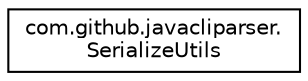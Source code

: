 digraph "Graphical Class Hierarchy"
{
 // LATEX_PDF_SIZE
  edge [fontname="Helvetica",fontsize="10",labelfontname="Helvetica",labelfontsize="10"];
  node [fontname="Helvetica",fontsize="10",shape=record];
  rankdir="LR";
  Node0 [label="com.github.javacliparser.\lSerializeUtils",height=0.2,width=0.4,color="black", fillcolor="white", style="filled",URL="$classcom_1_1github_1_1javacliparser_1_1_serialize_utils.html",tooltip=" "];
}

